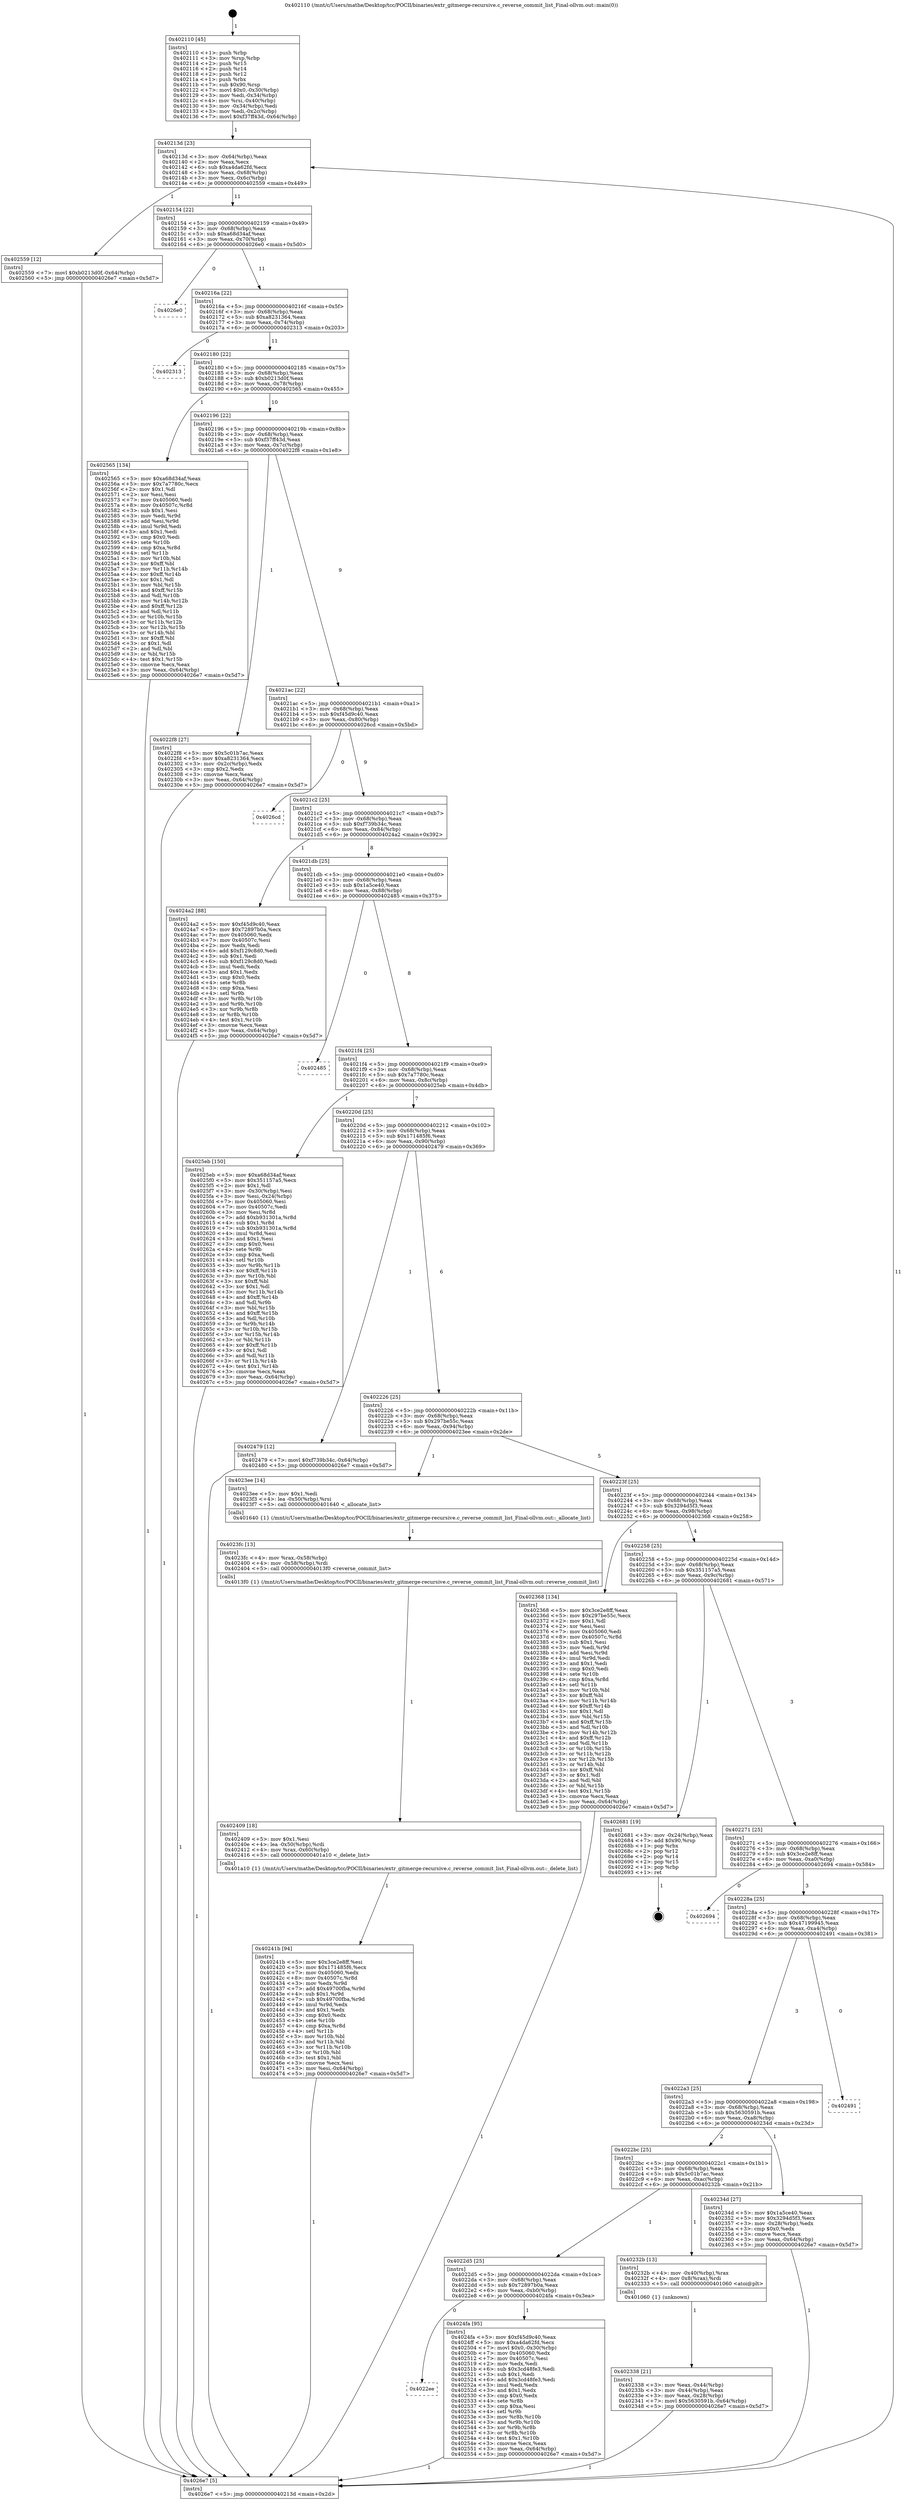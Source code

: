 digraph "0x402110" {
  label = "0x402110 (/mnt/c/Users/mathe/Desktop/tcc/POCII/binaries/extr_gitmerge-recursive.c_reverse_commit_list_Final-ollvm.out::main(0))"
  labelloc = "t"
  node[shape=record]

  Entry [label="",width=0.3,height=0.3,shape=circle,fillcolor=black,style=filled]
  "0x40213d" [label="{
     0x40213d [23]\l
     | [instrs]\l
     &nbsp;&nbsp;0x40213d \<+3\>: mov -0x64(%rbp),%eax\l
     &nbsp;&nbsp;0x402140 \<+2\>: mov %eax,%ecx\l
     &nbsp;&nbsp;0x402142 \<+6\>: sub $0xa4da62fd,%ecx\l
     &nbsp;&nbsp;0x402148 \<+3\>: mov %eax,-0x68(%rbp)\l
     &nbsp;&nbsp;0x40214b \<+3\>: mov %ecx,-0x6c(%rbp)\l
     &nbsp;&nbsp;0x40214e \<+6\>: je 0000000000402559 \<main+0x449\>\l
  }"]
  "0x402559" [label="{
     0x402559 [12]\l
     | [instrs]\l
     &nbsp;&nbsp;0x402559 \<+7\>: movl $0xb0213d0f,-0x64(%rbp)\l
     &nbsp;&nbsp;0x402560 \<+5\>: jmp 00000000004026e7 \<main+0x5d7\>\l
  }"]
  "0x402154" [label="{
     0x402154 [22]\l
     | [instrs]\l
     &nbsp;&nbsp;0x402154 \<+5\>: jmp 0000000000402159 \<main+0x49\>\l
     &nbsp;&nbsp;0x402159 \<+3\>: mov -0x68(%rbp),%eax\l
     &nbsp;&nbsp;0x40215c \<+5\>: sub $0xa68d34af,%eax\l
     &nbsp;&nbsp;0x402161 \<+3\>: mov %eax,-0x70(%rbp)\l
     &nbsp;&nbsp;0x402164 \<+6\>: je 00000000004026e0 \<main+0x5d0\>\l
  }"]
  Exit [label="",width=0.3,height=0.3,shape=circle,fillcolor=black,style=filled,peripheries=2]
  "0x4026e0" [label="{
     0x4026e0\l
  }", style=dashed]
  "0x40216a" [label="{
     0x40216a [22]\l
     | [instrs]\l
     &nbsp;&nbsp;0x40216a \<+5\>: jmp 000000000040216f \<main+0x5f\>\l
     &nbsp;&nbsp;0x40216f \<+3\>: mov -0x68(%rbp),%eax\l
     &nbsp;&nbsp;0x402172 \<+5\>: sub $0xa8231364,%eax\l
     &nbsp;&nbsp;0x402177 \<+3\>: mov %eax,-0x74(%rbp)\l
     &nbsp;&nbsp;0x40217a \<+6\>: je 0000000000402313 \<main+0x203\>\l
  }"]
  "0x4022ee" [label="{
     0x4022ee\l
  }", style=dashed]
  "0x402313" [label="{
     0x402313\l
  }", style=dashed]
  "0x402180" [label="{
     0x402180 [22]\l
     | [instrs]\l
     &nbsp;&nbsp;0x402180 \<+5\>: jmp 0000000000402185 \<main+0x75\>\l
     &nbsp;&nbsp;0x402185 \<+3\>: mov -0x68(%rbp),%eax\l
     &nbsp;&nbsp;0x402188 \<+5\>: sub $0xb0213d0f,%eax\l
     &nbsp;&nbsp;0x40218d \<+3\>: mov %eax,-0x78(%rbp)\l
     &nbsp;&nbsp;0x402190 \<+6\>: je 0000000000402565 \<main+0x455\>\l
  }"]
  "0x4024fa" [label="{
     0x4024fa [95]\l
     | [instrs]\l
     &nbsp;&nbsp;0x4024fa \<+5\>: mov $0xf45d9c40,%eax\l
     &nbsp;&nbsp;0x4024ff \<+5\>: mov $0xa4da62fd,%ecx\l
     &nbsp;&nbsp;0x402504 \<+7\>: movl $0x0,-0x30(%rbp)\l
     &nbsp;&nbsp;0x40250b \<+7\>: mov 0x405060,%edx\l
     &nbsp;&nbsp;0x402512 \<+7\>: mov 0x40507c,%esi\l
     &nbsp;&nbsp;0x402519 \<+2\>: mov %edx,%edi\l
     &nbsp;&nbsp;0x40251b \<+6\>: sub $0x3cd48fe3,%edi\l
     &nbsp;&nbsp;0x402521 \<+3\>: sub $0x1,%edi\l
     &nbsp;&nbsp;0x402524 \<+6\>: add $0x3cd48fe3,%edi\l
     &nbsp;&nbsp;0x40252a \<+3\>: imul %edi,%edx\l
     &nbsp;&nbsp;0x40252d \<+3\>: and $0x1,%edx\l
     &nbsp;&nbsp;0x402530 \<+3\>: cmp $0x0,%edx\l
     &nbsp;&nbsp;0x402533 \<+4\>: sete %r8b\l
     &nbsp;&nbsp;0x402537 \<+3\>: cmp $0xa,%esi\l
     &nbsp;&nbsp;0x40253a \<+4\>: setl %r9b\l
     &nbsp;&nbsp;0x40253e \<+3\>: mov %r8b,%r10b\l
     &nbsp;&nbsp;0x402541 \<+3\>: and %r9b,%r10b\l
     &nbsp;&nbsp;0x402544 \<+3\>: xor %r9b,%r8b\l
     &nbsp;&nbsp;0x402547 \<+3\>: or %r8b,%r10b\l
     &nbsp;&nbsp;0x40254a \<+4\>: test $0x1,%r10b\l
     &nbsp;&nbsp;0x40254e \<+3\>: cmovne %ecx,%eax\l
     &nbsp;&nbsp;0x402551 \<+3\>: mov %eax,-0x64(%rbp)\l
     &nbsp;&nbsp;0x402554 \<+5\>: jmp 00000000004026e7 \<main+0x5d7\>\l
  }"]
  "0x402565" [label="{
     0x402565 [134]\l
     | [instrs]\l
     &nbsp;&nbsp;0x402565 \<+5\>: mov $0xa68d34af,%eax\l
     &nbsp;&nbsp;0x40256a \<+5\>: mov $0x7a7780c,%ecx\l
     &nbsp;&nbsp;0x40256f \<+2\>: mov $0x1,%dl\l
     &nbsp;&nbsp;0x402571 \<+2\>: xor %esi,%esi\l
     &nbsp;&nbsp;0x402573 \<+7\>: mov 0x405060,%edi\l
     &nbsp;&nbsp;0x40257a \<+8\>: mov 0x40507c,%r8d\l
     &nbsp;&nbsp;0x402582 \<+3\>: sub $0x1,%esi\l
     &nbsp;&nbsp;0x402585 \<+3\>: mov %edi,%r9d\l
     &nbsp;&nbsp;0x402588 \<+3\>: add %esi,%r9d\l
     &nbsp;&nbsp;0x40258b \<+4\>: imul %r9d,%edi\l
     &nbsp;&nbsp;0x40258f \<+3\>: and $0x1,%edi\l
     &nbsp;&nbsp;0x402592 \<+3\>: cmp $0x0,%edi\l
     &nbsp;&nbsp;0x402595 \<+4\>: sete %r10b\l
     &nbsp;&nbsp;0x402599 \<+4\>: cmp $0xa,%r8d\l
     &nbsp;&nbsp;0x40259d \<+4\>: setl %r11b\l
     &nbsp;&nbsp;0x4025a1 \<+3\>: mov %r10b,%bl\l
     &nbsp;&nbsp;0x4025a4 \<+3\>: xor $0xff,%bl\l
     &nbsp;&nbsp;0x4025a7 \<+3\>: mov %r11b,%r14b\l
     &nbsp;&nbsp;0x4025aa \<+4\>: xor $0xff,%r14b\l
     &nbsp;&nbsp;0x4025ae \<+3\>: xor $0x1,%dl\l
     &nbsp;&nbsp;0x4025b1 \<+3\>: mov %bl,%r15b\l
     &nbsp;&nbsp;0x4025b4 \<+4\>: and $0xff,%r15b\l
     &nbsp;&nbsp;0x4025b8 \<+3\>: and %dl,%r10b\l
     &nbsp;&nbsp;0x4025bb \<+3\>: mov %r14b,%r12b\l
     &nbsp;&nbsp;0x4025be \<+4\>: and $0xff,%r12b\l
     &nbsp;&nbsp;0x4025c2 \<+3\>: and %dl,%r11b\l
     &nbsp;&nbsp;0x4025c5 \<+3\>: or %r10b,%r15b\l
     &nbsp;&nbsp;0x4025c8 \<+3\>: or %r11b,%r12b\l
     &nbsp;&nbsp;0x4025cb \<+3\>: xor %r12b,%r15b\l
     &nbsp;&nbsp;0x4025ce \<+3\>: or %r14b,%bl\l
     &nbsp;&nbsp;0x4025d1 \<+3\>: xor $0xff,%bl\l
     &nbsp;&nbsp;0x4025d4 \<+3\>: or $0x1,%dl\l
     &nbsp;&nbsp;0x4025d7 \<+2\>: and %dl,%bl\l
     &nbsp;&nbsp;0x4025d9 \<+3\>: or %bl,%r15b\l
     &nbsp;&nbsp;0x4025dc \<+4\>: test $0x1,%r15b\l
     &nbsp;&nbsp;0x4025e0 \<+3\>: cmovne %ecx,%eax\l
     &nbsp;&nbsp;0x4025e3 \<+3\>: mov %eax,-0x64(%rbp)\l
     &nbsp;&nbsp;0x4025e6 \<+5\>: jmp 00000000004026e7 \<main+0x5d7\>\l
  }"]
  "0x402196" [label="{
     0x402196 [22]\l
     | [instrs]\l
     &nbsp;&nbsp;0x402196 \<+5\>: jmp 000000000040219b \<main+0x8b\>\l
     &nbsp;&nbsp;0x40219b \<+3\>: mov -0x68(%rbp),%eax\l
     &nbsp;&nbsp;0x40219e \<+5\>: sub $0xf37ff43d,%eax\l
     &nbsp;&nbsp;0x4021a3 \<+3\>: mov %eax,-0x7c(%rbp)\l
     &nbsp;&nbsp;0x4021a6 \<+6\>: je 00000000004022f8 \<main+0x1e8\>\l
  }"]
  "0x40241b" [label="{
     0x40241b [94]\l
     | [instrs]\l
     &nbsp;&nbsp;0x40241b \<+5\>: mov $0x3ce2e8ff,%esi\l
     &nbsp;&nbsp;0x402420 \<+5\>: mov $0x171485f6,%ecx\l
     &nbsp;&nbsp;0x402425 \<+7\>: mov 0x405060,%edx\l
     &nbsp;&nbsp;0x40242c \<+8\>: mov 0x40507c,%r8d\l
     &nbsp;&nbsp;0x402434 \<+3\>: mov %edx,%r9d\l
     &nbsp;&nbsp;0x402437 \<+7\>: add $0x49700fba,%r9d\l
     &nbsp;&nbsp;0x40243e \<+4\>: sub $0x1,%r9d\l
     &nbsp;&nbsp;0x402442 \<+7\>: sub $0x49700fba,%r9d\l
     &nbsp;&nbsp;0x402449 \<+4\>: imul %r9d,%edx\l
     &nbsp;&nbsp;0x40244d \<+3\>: and $0x1,%edx\l
     &nbsp;&nbsp;0x402450 \<+3\>: cmp $0x0,%edx\l
     &nbsp;&nbsp;0x402453 \<+4\>: sete %r10b\l
     &nbsp;&nbsp;0x402457 \<+4\>: cmp $0xa,%r8d\l
     &nbsp;&nbsp;0x40245b \<+4\>: setl %r11b\l
     &nbsp;&nbsp;0x40245f \<+3\>: mov %r10b,%bl\l
     &nbsp;&nbsp;0x402462 \<+3\>: and %r11b,%bl\l
     &nbsp;&nbsp;0x402465 \<+3\>: xor %r11b,%r10b\l
     &nbsp;&nbsp;0x402468 \<+3\>: or %r10b,%bl\l
     &nbsp;&nbsp;0x40246b \<+3\>: test $0x1,%bl\l
     &nbsp;&nbsp;0x40246e \<+3\>: cmovne %ecx,%esi\l
     &nbsp;&nbsp;0x402471 \<+3\>: mov %esi,-0x64(%rbp)\l
     &nbsp;&nbsp;0x402474 \<+5\>: jmp 00000000004026e7 \<main+0x5d7\>\l
  }"]
  "0x4022f8" [label="{
     0x4022f8 [27]\l
     | [instrs]\l
     &nbsp;&nbsp;0x4022f8 \<+5\>: mov $0x5c01b7ac,%eax\l
     &nbsp;&nbsp;0x4022fd \<+5\>: mov $0xa8231364,%ecx\l
     &nbsp;&nbsp;0x402302 \<+3\>: mov -0x2c(%rbp),%edx\l
     &nbsp;&nbsp;0x402305 \<+3\>: cmp $0x2,%edx\l
     &nbsp;&nbsp;0x402308 \<+3\>: cmovne %ecx,%eax\l
     &nbsp;&nbsp;0x40230b \<+3\>: mov %eax,-0x64(%rbp)\l
     &nbsp;&nbsp;0x40230e \<+5\>: jmp 00000000004026e7 \<main+0x5d7\>\l
  }"]
  "0x4021ac" [label="{
     0x4021ac [22]\l
     | [instrs]\l
     &nbsp;&nbsp;0x4021ac \<+5\>: jmp 00000000004021b1 \<main+0xa1\>\l
     &nbsp;&nbsp;0x4021b1 \<+3\>: mov -0x68(%rbp),%eax\l
     &nbsp;&nbsp;0x4021b4 \<+5\>: sub $0xf45d9c40,%eax\l
     &nbsp;&nbsp;0x4021b9 \<+3\>: mov %eax,-0x80(%rbp)\l
     &nbsp;&nbsp;0x4021bc \<+6\>: je 00000000004026cd \<main+0x5bd\>\l
  }"]
  "0x4026e7" [label="{
     0x4026e7 [5]\l
     | [instrs]\l
     &nbsp;&nbsp;0x4026e7 \<+5\>: jmp 000000000040213d \<main+0x2d\>\l
  }"]
  "0x402110" [label="{
     0x402110 [45]\l
     | [instrs]\l
     &nbsp;&nbsp;0x402110 \<+1\>: push %rbp\l
     &nbsp;&nbsp;0x402111 \<+3\>: mov %rsp,%rbp\l
     &nbsp;&nbsp;0x402114 \<+2\>: push %r15\l
     &nbsp;&nbsp;0x402116 \<+2\>: push %r14\l
     &nbsp;&nbsp;0x402118 \<+2\>: push %r12\l
     &nbsp;&nbsp;0x40211a \<+1\>: push %rbx\l
     &nbsp;&nbsp;0x40211b \<+7\>: sub $0x90,%rsp\l
     &nbsp;&nbsp;0x402122 \<+7\>: movl $0x0,-0x30(%rbp)\l
     &nbsp;&nbsp;0x402129 \<+3\>: mov %edi,-0x34(%rbp)\l
     &nbsp;&nbsp;0x40212c \<+4\>: mov %rsi,-0x40(%rbp)\l
     &nbsp;&nbsp;0x402130 \<+3\>: mov -0x34(%rbp),%edi\l
     &nbsp;&nbsp;0x402133 \<+3\>: mov %edi,-0x2c(%rbp)\l
     &nbsp;&nbsp;0x402136 \<+7\>: movl $0xf37ff43d,-0x64(%rbp)\l
  }"]
  "0x402409" [label="{
     0x402409 [18]\l
     | [instrs]\l
     &nbsp;&nbsp;0x402409 \<+5\>: mov $0x1,%esi\l
     &nbsp;&nbsp;0x40240e \<+4\>: lea -0x50(%rbp),%rdi\l
     &nbsp;&nbsp;0x402412 \<+4\>: mov %rax,-0x60(%rbp)\l
     &nbsp;&nbsp;0x402416 \<+5\>: call 0000000000401a10 \<_delete_list\>\l
     | [calls]\l
     &nbsp;&nbsp;0x401a10 \{1\} (/mnt/c/Users/mathe/Desktop/tcc/POCII/binaries/extr_gitmerge-recursive.c_reverse_commit_list_Final-ollvm.out::_delete_list)\l
  }"]
  "0x4026cd" [label="{
     0x4026cd\l
  }", style=dashed]
  "0x4021c2" [label="{
     0x4021c2 [25]\l
     | [instrs]\l
     &nbsp;&nbsp;0x4021c2 \<+5\>: jmp 00000000004021c7 \<main+0xb7\>\l
     &nbsp;&nbsp;0x4021c7 \<+3\>: mov -0x68(%rbp),%eax\l
     &nbsp;&nbsp;0x4021ca \<+5\>: sub $0xf739b34c,%eax\l
     &nbsp;&nbsp;0x4021cf \<+6\>: mov %eax,-0x84(%rbp)\l
     &nbsp;&nbsp;0x4021d5 \<+6\>: je 00000000004024a2 \<main+0x392\>\l
  }"]
  "0x4023fc" [label="{
     0x4023fc [13]\l
     | [instrs]\l
     &nbsp;&nbsp;0x4023fc \<+4\>: mov %rax,-0x58(%rbp)\l
     &nbsp;&nbsp;0x402400 \<+4\>: mov -0x58(%rbp),%rdi\l
     &nbsp;&nbsp;0x402404 \<+5\>: call 00000000004013f0 \<reverse_commit_list\>\l
     | [calls]\l
     &nbsp;&nbsp;0x4013f0 \{1\} (/mnt/c/Users/mathe/Desktop/tcc/POCII/binaries/extr_gitmerge-recursive.c_reverse_commit_list_Final-ollvm.out::reverse_commit_list)\l
  }"]
  "0x4024a2" [label="{
     0x4024a2 [88]\l
     | [instrs]\l
     &nbsp;&nbsp;0x4024a2 \<+5\>: mov $0xf45d9c40,%eax\l
     &nbsp;&nbsp;0x4024a7 \<+5\>: mov $0x72897b0a,%ecx\l
     &nbsp;&nbsp;0x4024ac \<+7\>: mov 0x405060,%edx\l
     &nbsp;&nbsp;0x4024b3 \<+7\>: mov 0x40507c,%esi\l
     &nbsp;&nbsp;0x4024ba \<+2\>: mov %edx,%edi\l
     &nbsp;&nbsp;0x4024bc \<+6\>: add $0xf129c8d0,%edi\l
     &nbsp;&nbsp;0x4024c2 \<+3\>: sub $0x1,%edi\l
     &nbsp;&nbsp;0x4024c5 \<+6\>: sub $0xf129c8d0,%edi\l
     &nbsp;&nbsp;0x4024cb \<+3\>: imul %edi,%edx\l
     &nbsp;&nbsp;0x4024ce \<+3\>: and $0x1,%edx\l
     &nbsp;&nbsp;0x4024d1 \<+3\>: cmp $0x0,%edx\l
     &nbsp;&nbsp;0x4024d4 \<+4\>: sete %r8b\l
     &nbsp;&nbsp;0x4024d8 \<+3\>: cmp $0xa,%esi\l
     &nbsp;&nbsp;0x4024db \<+4\>: setl %r9b\l
     &nbsp;&nbsp;0x4024df \<+3\>: mov %r8b,%r10b\l
     &nbsp;&nbsp;0x4024e2 \<+3\>: and %r9b,%r10b\l
     &nbsp;&nbsp;0x4024e5 \<+3\>: xor %r9b,%r8b\l
     &nbsp;&nbsp;0x4024e8 \<+3\>: or %r8b,%r10b\l
     &nbsp;&nbsp;0x4024eb \<+4\>: test $0x1,%r10b\l
     &nbsp;&nbsp;0x4024ef \<+3\>: cmovne %ecx,%eax\l
     &nbsp;&nbsp;0x4024f2 \<+3\>: mov %eax,-0x64(%rbp)\l
     &nbsp;&nbsp;0x4024f5 \<+5\>: jmp 00000000004026e7 \<main+0x5d7\>\l
  }"]
  "0x4021db" [label="{
     0x4021db [25]\l
     | [instrs]\l
     &nbsp;&nbsp;0x4021db \<+5\>: jmp 00000000004021e0 \<main+0xd0\>\l
     &nbsp;&nbsp;0x4021e0 \<+3\>: mov -0x68(%rbp),%eax\l
     &nbsp;&nbsp;0x4021e3 \<+5\>: sub $0x1a5ce40,%eax\l
     &nbsp;&nbsp;0x4021e8 \<+6\>: mov %eax,-0x88(%rbp)\l
     &nbsp;&nbsp;0x4021ee \<+6\>: je 0000000000402485 \<main+0x375\>\l
  }"]
  "0x402338" [label="{
     0x402338 [21]\l
     | [instrs]\l
     &nbsp;&nbsp;0x402338 \<+3\>: mov %eax,-0x44(%rbp)\l
     &nbsp;&nbsp;0x40233b \<+3\>: mov -0x44(%rbp),%eax\l
     &nbsp;&nbsp;0x40233e \<+3\>: mov %eax,-0x28(%rbp)\l
     &nbsp;&nbsp;0x402341 \<+7\>: movl $0x5630591b,-0x64(%rbp)\l
     &nbsp;&nbsp;0x402348 \<+5\>: jmp 00000000004026e7 \<main+0x5d7\>\l
  }"]
  "0x402485" [label="{
     0x402485\l
  }", style=dashed]
  "0x4021f4" [label="{
     0x4021f4 [25]\l
     | [instrs]\l
     &nbsp;&nbsp;0x4021f4 \<+5\>: jmp 00000000004021f9 \<main+0xe9\>\l
     &nbsp;&nbsp;0x4021f9 \<+3\>: mov -0x68(%rbp),%eax\l
     &nbsp;&nbsp;0x4021fc \<+5\>: sub $0x7a7780c,%eax\l
     &nbsp;&nbsp;0x402201 \<+6\>: mov %eax,-0x8c(%rbp)\l
     &nbsp;&nbsp;0x402207 \<+6\>: je 00000000004025eb \<main+0x4db\>\l
  }"]
  "0x4022d5" [label="{
     0x4022d5 [25]\l
     | [instrs]\l
     &nbsp;&nbsp;0x4022d5 \<+5\>: jmp 00000000004022da \<main+0x1ca\>\l
     &nbsp;&nbsp;0x4022da \<+3\>: mov -0x68(%rbp),%eax\l
     &nbsp;&nbsp;0x4022dd \<+5\>: sub $0x72897b0a,%eax\l
     &nbsp;&nbsp;0x4022e2 \<+6\>: mov %eax,-0xb0(%rbp)\l
     &nbsp;&nbsp;0x4022e8 \<+6\>: je 00000000004024fa \<main+0x3ea\>\l
  }"]
  "0x4025eb" [label="{
     0x4025eb [150]\l
     | [instrs]\l
     &nbsp;&nbsp;0x4025eb \<+5\>: mov $0xa68d34af,%eax\l
     &nbsp;&nbsp;0x4025f0 \<+5\>: mov $0x351157a5,%ecx\l
     &nbsp;&nbsp;0x4025f5 \<+2\>: mov $0x1,%dl\l
     &nbsp;&nbsp;0x4025f7 \<+3\>: mov -0x30(%rbp),%esi\l
     &nbsp;&nbsp;0x4025fa \<+3\>: mov %esi,-0x24(%rbp)\l
     &nbsp;&nbsp;0x4025fd \<+7\>: mov 0x405060,%esi\l
     &nbsp;&nbsp;0x402604 \<+7\>: mov 0x40507c,%edi\l
     &nbsp;&nbsp;0x40260b \<+3\>: mov %esi,%r8d\l
     &nbsp;&nbsp;0x40260e \<+7\>: add $0xb931301a,%r8d\l
     &nbsp;&nbsp;0x402615 \<+4\>: sub $0x1,%r8d\l
     &nbsp;&nbsp;0x402619 \<+7\>: sub $0xb931301a,%r8d\l
     &nbsp;&nbsp;0x402620 \<+4\>: imul %r8d,%esi\l
     &nbsp;&nbsp;0x402624 \<+3\>: and $0x1,%esi\l
     &nbsp;&nbsp;0x402627 \<+3\>: cmp $0x0,%esi\l
     &nbsp;&nbsp;0x40262a \<+4\>: sete %r9b\l
     &nbsp;&nbsp;0x40262e \<+3\>: cmp $0xa,%edi\l
     &nbsp;&nbsp;0x402631 \<+4\>: setl %r10b\l
     &nbsp;&nbsp;0x402635 \<+3\>: mov %r9b,%r11b\l
     &nbsp;&nbsp;0x402638 \<+4\>: xor $0xff,%r11b\l
     &nbsp;&nbsp;0x40263c \<+3\>: mov %r10b,%bl\l
     &nbsp;&nbsp;0x40263f \<+3\>: xor $0xff,%bl\l
     &nbsp;&nbsp;0x402642 \<+3\>: xor $0x1,%dl\l
     &nbsp;&nbsp;0x402645 \<+3\>: mov %r11b,%r14b\l
     &nbsp;&nbsp;0x402648 \<+4\>: and $0xff,%r14b\l
     &nbsp;&nbsp;0x40264c \<+3\>: and %dl,%r9b\l
     &nbsp;&nbsp;0x40264f \<+3\>: mov %bl,%r15b\l
     &nbsp;&nbsp;0x402652 \<+4\>: and $0xff,%r15b\l
     &nbsp;&nbsp;0x402656 \<+3\>: and %dl,%r10b\l
     &nbsp;&nbsp;0x402659 \<+3\>: or %r9b,%r14b\l
     &nbsp;&nbsp;0x40265c \<+3\>: or %r10b,%r15b\l
     &nbsp;&nbsp;0x40265f \<+3\>: xor %r15b,%r14b\l
     &nbsp;&nbsp;0x402662 \<+3\>: or %bl,%r11b\l
     &nbsp;&nbsp;0x402665 \<+4\>: xor $0xff,%r11b\l
     &nbsp;&nbsp;0x402669 \<+3\>: or $0x1,%dl\l
     &nbsp;&nbsp;0x40266c \<+3\>: and %dl,%r11b\l
     &nbsp;&nbsp;0x40266f \<+3\>: or %r11b,%r14b\l
     &nbsp;&nbsp;0x402672 \<+4\>: test $0x1,%r14b\l
     &nbsp;&nbsp;0x402676 \<+3\>: cmovne %ecx,%eax\l
     &nbsp;&nbsp;0x402679 \<+3\>: mov %eax,-0x64(%rbp)\l
     &nbsp;&nbsp;0x40267c \<+5\>: jmp 00000000004026e7 \<main+0x5d7\>\l
  }"]
  "0x40220d" [label="{
     0x40220d [25]\l
     | [instrs]\l
     &nbsp;&nbsp;0x40220d \<+5\>: jmp 0000000000402212 \<main+0x102\>\l
     &nbsp;&nbsp;0x402212 \<+3\>: mov -0x68(%rbp),%eax\l
     &nbsp;&nbsp;0x402215 \<+5\>: sub $0x171485f6,%eax\l
     &nbsp;&nbsp;0x40221a \<+6\>: mov %eax,-0x90(%rbp)\l
     &nbsp;&nbsp;0x402220 \<+6\>: je 0000000000402479 \<main+0x369\>\l
  }"]
  "0x40232b" [label="{
     0x40232b [13]\l
     | [instrs]\l
     &nbsp;&nbsp;0x40232b \<+4\>: mov -0x40(%rbp),%rax\l
     &nbsp;&nbsp;0x40232f \<+4\>: mov 0x8(%rax),%rdi\l
     &nbsp;&nbsp;0x402333 \<+5\>: call 0000000000401060 \<atoi@plt\>\l
     | [calls]\l
     &nbsp;&nbsp;0x401060 \{1\} (unknown)\l
  }"]
  "0x402479" [label="{
     0x402479 [12]\l
     | [instrs]\l
     &nbsp;&nbsp;0x402479 \<+7\>: movl $0xf739b34c,-0x64(%rbp)\l
     &nbsp;&nbsp;0x402480 \<+5\>: jmp 00000000004026e7 \<main+0x5d7\>\l
  }"]
  "0x402226" [label="{
     0x402226 [25]\l
     | [instrs]\l
     &nbsp;&nbsp;0x402226 \<+5\>: jmp 000000000040222b \<main+0x11b\>\l
     &nbsp;&nbsp;0x40222b \<+3\>: mov -0x68(%rbp),%eax\l
     &nbsp;&nbsp;0x40222e \<+5\>: sub $0x297be55c,%eax\l
     &nbsp;&nbsp;0x402233 \<+6\>: mov %eax,-0x94(%rbp)\l
     &nbsp;&nbsp;0x402239 \<+6\>: je 00000000004023ee \<main+0x2de\>\l
  }"]
  "0x4022bc" [label="{
     0x4022bc [25]\l
     | [instrs]\l
     &nbsp;&nbsp;0x4022bc \<+5\>: jmp 00000000004022c1 \<main+0x1b1\>\l
     &nbsp;&nbsp;0x4022c1 \<+3\>: mov -0x68(%rbp),%eax\l
     &nbsp;&nbsp;0x4022c4 \<+5\>: sub $0x5c01b7ac,%eax\l
     &nbsp;&nbsp;0x4022c9 \<+6\>: mov %eax,-0xac(%rbp)\l
     &nbsp;&nbsp;0x4022cf \<+6\>: je 000000000040232b \<main+0x21b\>\l
  }"]
  "0x4023ee" [label="{
     0x4023ee [14]\l
     | [instrs]\l
     &nbsp;&nbsp;0x4023ee \<+5\>: mov $0x1,%edi\l
     &nbsp;&nbsp;0x4023f3 \<+4\>: lea -0x50(%rbp),%rsi\l
     &nbsp;&nbsp;0x4023f7 \<+5\>: call 0000000000401640 \<_allocate_list\>\l
     | [calls]\l
     &nbsp;&nbsp;0x401640 \{1\} (/mnt/c/Users/mathe/Desktop/tcc/POCII/binaries/extr_gitmerge-recursive.c_reverse_commit_list_Final-ollvm.out::_allocate_list)\l
  }"]
  "0x40223f" [label="{
     0x40223f [25]\l
     | [instrs]\l
     &nbsp;&nbsp;0x40223f \<+5\>: jmp 0000000000402244 \<main+0x134\>\l
     &nbsp;&nbsp;0x402244 \<+3\>: mov -0x68(%rbp),%eax\l
     &nbsp;&nbsp;0x402247 \<+5\>: sub $0x3294d5f3,%eax\l
     &nbsp;&nbsp;0x40224c \<+6\>: mov %eax,-0x98(%rbp)\l
     &nbsp;&nbsp;0x402252 \<+6\>: je 0000000000402368 \<main+0x258\>\l
  }"]
  "0x40234d" [label="{
     0x40234d [27]\l
     | [instrs]\l
     &nbsp;&nbsp;0x40234d \<+5\>: mov $0x1a5ce40,%eax\l
     &nbsp;&nbsp;0x402352 \<+5\>: mov $0x3294d5f3,%ecx\l
     &nbsp;&nbsp;0x402357 \<+3\>: mov -0x28(%rbp),%edx\l
     &nbsp;&nbsp;0x40235a \<+3\>: cmp $0x0,%edx\l
     &nbsp;&nbsp;0x40235d \<+3\>: cmove %ecx,%eax\l
     &nbsp;&nbsp;0x402360 \<+3\>: mov %eax,-0x64(%rbp)\l
     &nbsp;&nbsp;0x402363 \<+5\>: jmp 00000000004026e7 \<main+0x5d7\>\l
  }"]
  "0x402368" [label="{
     0x402368 [134]\l
     | [instrs]\l
     &nbsp;&nbsp;0x402368 \<+5\>: mov $0x3ce2e8ff,%eax\l
     &nbsp;&nbsp;0x40236d \<+5\>: mov $0x297be55c,%ecx\l
     &nbsp;&nbsp;0x402372 \<+2\>: mov $0x1,%dl\l
     &nbsp;&nbsp;0x402374 \<+2\>: xor %esi,%esi\l
     &nbsp;&nbsp;0x402376 \<+7\>: mov 0x405060,%edi\l
     &nbsp;&nbsp;0x40237d \<+8\>: mov 0x40507c,%r8d\l
     &nbsp;&nbsp;0x402385 \<+3\>: sub $0x1,%esi\l
     &nbsp;&nbsp;0x402388 \<+3\>: mov %edi,%r9d\l
     &nbsp;&nbsp;0x40238b \<+3\>: add %esi,%r9d\l
     &nbsp;&nbsp;0x40238e \<+4\>: imul %r9d,%edi\l
     &nbsp;&nbsp;0x402392 \<+3\>: and $0x1,%edi\l
     &nbsp;&nbsp;0x402395 \<+3\>: cmp $0x0,%edi\l
     &nbsp;&nbsp;0x402398 \<+4\>: sete %r10b\l
     &nbsp;&nbsp;0x40239c \<+4\>: cmp $0xa,%r8d\l
     &nbsp;&nbsp;0x4023a0 \<+4\>: setl %r11b\l
     &nbsp;&nbsp;0x4023a4 \<+3\>: mov %r10b,%bl\l
     &nbsp;&nbsp;0x4023a7 \<+3\>: xor $0xff,%bl\l
     &nbsp;&nbsp;0x4023aa \<+3\>: mov %r11b,%r14b\l
     &nbsp;&nbsp;0x4023ad \<+4\>: xor $0xff,%r14b\l
     &nbsp;&nbsp;0x4023b1 \<+3\>: xor $0x1,%dl\l
     &nbsp;&nbsp;0x4023b4 \<+3\>: mov %bl,%r15b\l
     &nbsp;&nbsp;0x4023b7 \<+4\>: and $0xff,%r15b\l
     &nbsp;&nbsp;0x4023bb \<+3\>: and %dl,%r10b\l
     &nbsp;&nbsp;0x4023be \<+3\>: mov %r14b,%r12b\l
     &nbsp;&nbsp;0x4023c1 \<+4\>: and $0xff,%r12b\l
     &nbsp;&nbsp;0x4023c5 \<+3\>: and %dl,%r11b\l
     &nbsp;&nbsp;0x4023c8 \<+3\>: or %r10b,%r15b\l
     &nbsp;&nbsp;0x4023cb \<+3\>: or %r11b,%r12b\l
     &nbsp;&nbsp;0x4023ce \<+3\>: xor %r12b,%r15b\l
     &nbsp;&nbsp;0x4023d1 \<+3\>: or %r14b,%bl\l
     &nbsp;&nbsp;0x4023d4 \<+3\>: xor $0xff,%bl\l
     &nbsp;&nbsp;0x4023d7 \<+3\>: or $0x1,%dl\l
     &nbsp;&nbsp;0x4023da \<+2\>: and %dl,%bl\l
     &nbsp;&nbsp;0x4023dc \<+3\>: or %bl,%r15b\l
     &nbsp;&nbsp;0x4023df \<+4\>: test $0x1,%r15b\l
     &nbsp;&nbsp;0x4023e3 \<+3\>: cmovne %ecx,%eax\l
     &nbsp;&nbsp;0x4023e6 \<+3\>: mov %eax,-0x64(%rbp)\l
     &nbsp;&nbsp;0x4023e9 \<+5\>: jmp 00000000004026e7 \<main+0x5d7\>\l
  }"]
  "0x402258" [label="{
     0x402258 [25]\l
     | [instrs]\l
     &nbsp;&nbsp;0x402258 \<+5\>: jmp 000000000040225d \<main+0x14d\>\l
     &nbsp;&nbsp;0x40225d \<+3\>: mov -0x68(%rbp),%eax\l
     &nbsp;&nbsp;0x402260 \<+5\>: sub $0x351157a5,%eax\l
     &nbsp;&nbsp;0x402265 \<+6\>: mov %eax,-0x9c(%rbp)\l
     &nbsp;&nbsp;0x40226b \<+6\>: je 0000000000402681 \<main+0x571\>\l
  }"]
  "0x4022a3" [label="{
     0x4022a3 [25]\l
     | [instrs]\l
     &nbsp;&nbsp;0x4022a3 \<+5\>: jmp 00000000004022a8 \<main+0x198\>\l
     &nbsp;&nbsp;0x4022a8 \<+3\>: mov -0x68(%rbp),%eax\l
     &nbsp;&nbsp;0x4022ab \<+5\>: sub $0x5630591b,%eax\l
     &nbsp;&nbsp;0x4022b0 \<+6\>: mov %eax,-0xa8(%rbp)\l
     &nbsp;&nbsp;0x4022b6 \<+6\>: je 000000000040234d \<main+0x23d\>\l
  }"]
  "0x402681" [label="{
     0x402681 [19]\l
     | [instrs]\l
     &nbsp;&nbsp;0x402681 \<+3\>: mov -0x24(%rbp),%eax\l
     &nbsp;&nbsp;0x402684 \<+7\>: add $0x90,%rsp\l
     &nbsp;&nbsp;0x40268b \<+1\>: pop %rbx\l
     &nbsp;&nbsp;0x40268c \<+2\>: pop %r12\l
     &nbsp;&nbsp;0x40268e \<+2\>: pop %r14\l
     &nbsp;&nbsp;0x402690 \<+2\>: pop %r15\l
     &nbsp;&nbsp;0x402692 \<+1\>: pop %rbp\l
     &nbsp;&nbsp;0x402693 \<+1\>: ret\l
  }"]
  "0x402271" [label="{
     0x402271 [25]\l
     | [instrs]\l
     &nbsp;&nbsp;0x402271 \<+5\>: jmp 0000000000402276 \<main+0x166\>\l
     &nbsp;&nbsp;0x402276 \<+3\>: mov -0x68(%rbp),%eax\l
     &nbsp;&nbsp;0x402279 \<+5\>: sub $0x3ce2e8ff,%eax\l
     &nbsp;&nbsp;0x40227e \<+6\>: mov %eax,-0xa0(%rbp)\l
     &nbsp;&nbsp;0x402284 \<+6\>: je 0000000000402694 \<main+0x584\>\l
  }"]
  "0x402491" [label="{
     0x402491\l
  }", style=dashed]
  "0x402694" [label="{
     0x402694\l
  }", style=dashed]
  "0x40228a" [label="{
     0x40228a [25]\l
     | [instrs]\l
     &nbsp;&nbsp;0x40228a \<+5\>: jmp 000000000040228f \<main+0x17f\>\l
     &nbsp;&nbsp;0x40228f \<+3\>: mov -0x68(%rbp),%eax\l
     &nbsp;&nbsp;0x402292 \<+5\>: sub $0x47199945,%eax\l
     &nbsp;&nbsp;0x402297 \<+6\>: mov %eax,-0xa4(%rbp)\l
     &nbsp;&nbsp;0x40229d \<+6\>: je 0000000000402491 \<main+0x381\>\l
  }"]
  Entry -> "0x402110" [label=" 1"]
  "0x40213d" -> "0x402559" [label=" 1"]
  "0x40213d" -> "0x402154" [label=" 11"]
  "0x402681" -> Exit [label=" 1"]
  "0x402154" -> "0x4026e0" [label=" 0"]
  "0x402154" -> "0x40216a" [label=" 11"]
  "0x4025eb" -> "0x4026e7" [label=" 1"]
  "0x40216a" -> "0x402313" [label=" 0"]
  "0x40216a" -> "0x402180" [label=" 11"]
  "0x402565" -> "0x4026e7" [label=" 1"]
  "0x402180" -> "0x402565" [label=" 1"]
  "0x402180" -> "0x402196" [label=" 10"]
  "0x402559" -> "0x4026e7" [label=" 1"]
  "0x402196" -> "0x4022f8" [label=" 1"]
  "0x402196" -> "0x4021ac" [label=" 9"]
  "0x4022f8" -> "0x4026e7" [label=" 1"]
  "0x402110" -> "0x40213d" [label=" 1"]
  "0x4026e7" -> "0x40213d" [label=" 11"]
  "0x4022d5" -> "0x4022ee" [label=" 0"]
  "0x4021ac" -> "0x4026cd" [label=" 0"]
  "0x4021ac" -> "0x4021c2" [label=" 9"]
  "0x4022d5" -> "0x4024fa" [label=" 1"]
  "0x4021c2" -> "0x4024a2" [label=" 1"]
  "0x4021c2" -> "0x4021db" [label=" 8"]
  "0x4024fa" -> "0x4026e7" [label=" 1"]
  "0x4021db" -> "0x402485" [label=" 0"]
  "0x4021db" -> "0x4021f4" [label=" 8"]
  "0x4024a2" -> "0x4026e7" [label=" 1"]
  "0x4021f4" -> "0x4025eb" [label=" 1"]
  "0x4021f4" -> "0x40220d" [label=" 7"]
  "0x402479" -> "0x4026e7" [label=" 1"]
  "0x40220d" -> "0x402479" [label=" 1"]
  "0x40220d" -> "0x402226" [label=" 6"]
  "0x40241b" -> "0x4026e7" [label=" 1"]
  "0x402226" -> "0x4023ee" [label=" 1"]
  "0x402226" -> "0x40223f" [label=" 5"]
  "0x4023fc" -> "0x402409" [label=" 1"]
  "0x40223f" -> "0x402368" [label=" 1"]
  "0x40223f" -> "0x402258" [label=" 4"]
  "0x4023ee" -> "0x4023fc" [label=" 1"]
  "0x402258" -> "0x402681" [label=" 1"]
  "0x402258" -> "0x402271" [label=" 3"]
  "0x40234d" -> "0x4026e7" [label=" 1"]
  "0x402271" -> "0x402694" [label=" 0"]
  "0x402271" -> "0x40228a" [label=" 3"]
  "0x402338" -> "0x4026e7" [label=" 1"]
  "0x40228a" -> "0x402491" [label=" 0"]
  "0x40228a" -> "0x4022a3" [label=" 3"]
  "0x402368" -> "0x4026e7" [label=" 1"]
  "0x4022a3" -> "0x40234d" [label=" 1"]
  "0x4022a3" -> "0x4022bc" [label=" 2"]
  "0x402409" -> "0x40241b" [label=" 1"]
  "0x4022bc" -> "0x40232b" [label=" 1"]
  "0x4022bc" -> "0x4022d5" [label=" 1"]
  "0x40232b" -> "0x402338" [label=" 1"]
}
